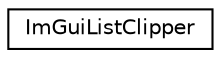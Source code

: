 digraph "Graphical Class Hierarchy"
{
 // LATEX_PDF_SIZE
  edge [fontname="Helvetica",fontsize="10",labelfontname="Helvetica",labelfontsize="10"];
  node [fontname="Helvetica",fontsize="10",shape=record];
  rankdir="LR";
  Node0 [label="ImGuiListClipper",height=0.2,width=0.4,color="black", fillcolor="white", style="filled",URL="$structImGuiListClipper.html",tooltip=" "];
}
